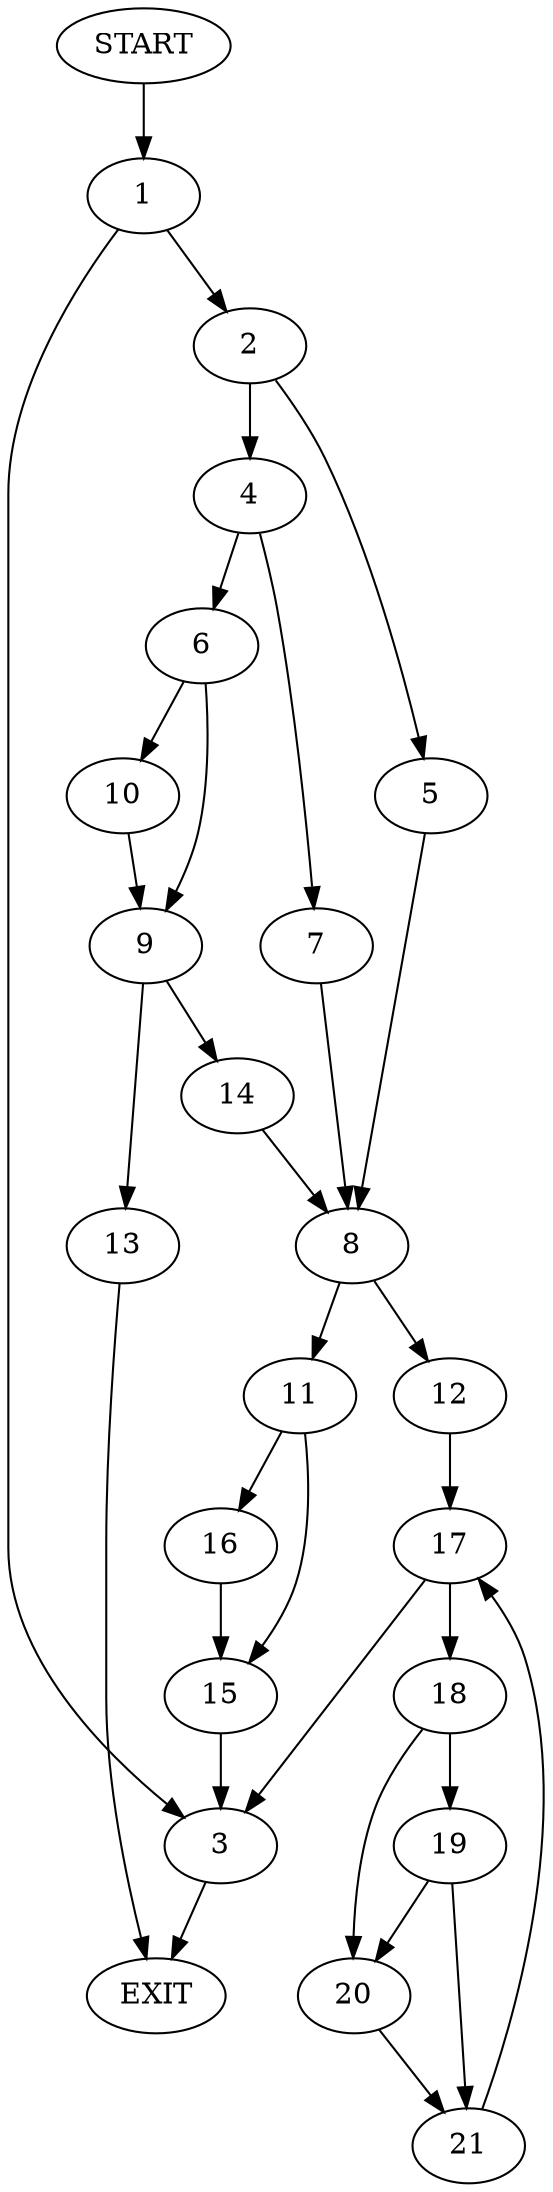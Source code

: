 digraph {
0 [label="START"]
22 [label="EXIT"]
0 -> 1
1 -> 2
1 -> 3
2 -> 4
2 -> 5
3 -> 22
4 -> 6
4 -> 7
5 -> 8
6 -> 9
6 -> 10
7 -> 8
8 -> 11
8 -> 12
9 -> 13
9 -> 14
10 -> 9
14 -> 8
13 -> 22
11 -> 15
11 -> 16
12 -> 17
16 -> 15
15 -> 3
17 -> 18
17 -> 3
18 -> 19
18 -> 20
20 -> 21
19 -> 21
19 -> 20
21 -> 17
}
